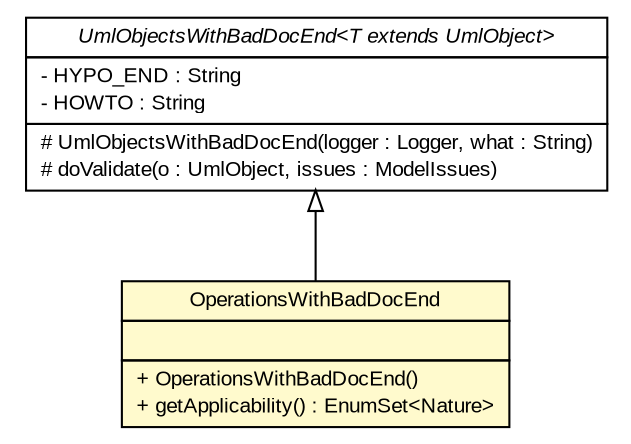 #!/usr/local/bin/dot
#
# Class diagram 
# Generated by UMLGraph version R5_6_6-6-g3bdff0 (http://www.umlgraph.org/)
#

digraph G {
	edge [fontname="arial",fontsize=10,labelfontname="arial",labelfontsize=10];
	node [fontname="arial",fontsize=10,shape=plaintext];
	nodesep=0.25;
	ranksep=0.5;
	// org.tanjakostic.jcleancim.validation.OperationValidator.OperationsWithBadDocEnd
	c146695 [label=<<table title="org.tanjakostic.jcleancim.validation.OperationValidator.OperationsWithBadDocEnd" border="0" cellborder="1" cellspacing="0" cellpadding="2" port="p" bgcolor="lemonChiffon" href="./OperationValidator.OperationsWithBadDocEnd.html">
		<tr><td><table border="0" cellspacing="0" cellpadding="1">
<tr><td align="center" balign="center"> OperationsWithBadDocEnd </td></tr>
		</table></td></tr>
		<tr><td><table border="0" cellspacing="0" cellpadding="1">
<tr><td align="left" balign="left">  </td></tr>
		</table></td></tr>
		<tr><td><table border="0" cellspacing="0" cellpadding="1">
<tr><td align="left" balign="left"> + OperationsWithBadDocEnd() </td></tr>
<tr><td align="left" balign="left"> + getApplicability() : EnumSet&lt;Nature&gt; </td></tr>
		</table></td></tr>
		</table>>, URL="./OperationValidator.OperationsWithBadDocEnd.html", fontname="arial", fontcolor="black", fontsize=10.0];
	// org.tanjakostic.jcleancim.validation.AbstractRule.UmlObjectsWithBadDocEnd<T extends org.tanjakostic.jcleancim.model.UmlObject>
	c146833 [label=<<table title="org.tanjakostic.jcleancim.validation.AbstractRule.UmlObjectsWithBadDocEnd" border="0" cellborder="1" cellspacing="0" cellpadding="2" port="p" href="./AbstractRule.UmlObjectsWithBadDocEnd.html">
		<tr><td><table border="0" cellspacing="0" cellpadding="1">
<tr><td align="center" balign="center"><font face="Arial Italic"> UmlObjectsWithBadDocEnd&lt;T extends UmlObject&gt; </font></td></tr>
		</table></td></tr>
		<tr><td><table border="0" cellspacing="0" cellpadding="1">
<tr><td align="left" balign="left"> - HYPO_END : String </td></tr>
<tr><td align="left" balign="left"> - HOWTO : String </td></tr>
		</table></td></tr>
		<tr><td><table border="0" cellspacing="0" cellpadding="1">
<tr><td align="left" balign="left"> # UmlObjectsWithBadDocEnd(logger : Logger, what : String) </td></tr>
<tr><td align="left" balign="left"> # doValidate(o : UmlObject, issues : ModelIssues) </td></tr>
		</table></td></tr>
		</table>>, URL="./AbstractRule.UmlObjectsWithBadDocEnd.html", fontname="arial", fontcolor="black", fontsize=10.0];
	//org.tanjakostic.jcleancim.validation.OperationValidator.OperationsWithBadDocEnd extends org.tanjakostic.jcleancim.validation.AbstractRule.UmlObjectsWithBadDocEnd<org.tanjakostic.jcleancim.model.UmlOperation>
	c146833:p -> c146695:p [dir=back,arrowtail=empty];
}

